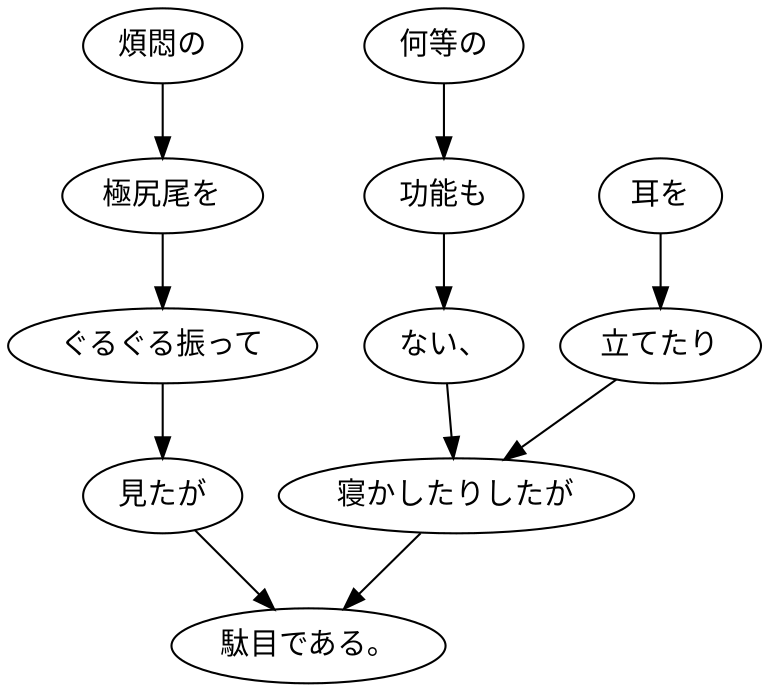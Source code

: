 digraph graph605 {
	node0 [label="煩悶の"];
	node1 [label="極尻尾を"];
	node2 [label="ぐるぐる振って"];
	node3 [label="見たが"];
	node4 [label="何等の"];
	node5 [label="功能も"];
	node6 [label="ない、"];
	node7 [label="耳を"];
	node8 [label="立てたり"];
	node9 [label="寝かしたりしたが"];
	node10 [label="駄目である。"];
	node0 -> node1;
	node1 -> node2;
	node2 -> node3;
	node3 -> node10;
	node4 -> node5;
	node5 -> node6;
	node6 -> node9;
	node7 -> node8;
	node8 -> node9;
	node9 -> node10;
}
